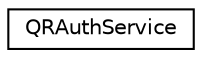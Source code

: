 digraph "Graphical Class Hierarchy"
{
 // LATEX_PDF_SIZE
  edge [fontname="Helvetica",fontsize="10",labelfontname="Helvetica",labelfontsize="10"];
  node [fontname="Helvetica",fontsize="10",shape=record];
  rankdir="LR";
  Node0 [label="QRAuthService",height=0.2,width=0.4,color="black", fillcolor="white", style="filled",URL="$classQRAuthService.html",tooltip=" "];
}

